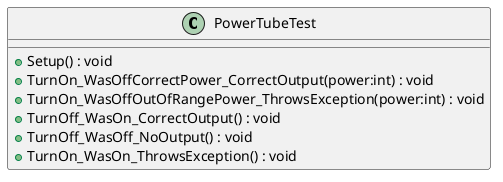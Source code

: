 @startuml
class PowerTubeTest {
    + Setup() : void
    + TurnOn_WasOffCorrectPower_CorrectOutput(power:int) : void
    + TurnOn_WasOffOutOfRangePower_ThrowsException(power:int) : void
    + TurnOff_WasOn_CorrectOutput() : void
    + TurnOff_WasOff_NoOutput() : void
    + TurnOn_WasOn_ThrowsException() : void
}
@enduml
